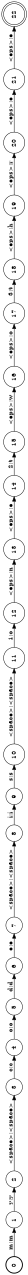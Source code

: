 digraph FST {
rankdir = LR;
size = "8.5,11";
center = 1;
orientation = Landscape;
ranksep = "0.4";
nodesep = "0.25";
0 [label = "0", shape = circle, style = bold, fontsize = 14]
	0 -> 1 [label = "m:m", fontsize = 14];
1 [label = "1", shape = circle, style = solid, fontsize = 14]
	1 -> 2 [label = "y:y", fontsize = 14];
2 [label = "2", shape = circle, style = solid, fontsize = 14]
	2 -> 3 [label = "<space>:<space>", fontsize = 14];
3 [label = "3", shape = circle, style = solid, fontsize = 14]
	3 -> 4 [label = "c:c", fontsize = 14];
4 [label = "4", shape = circle, style = solid, fontsize = 14]
	4 -> 5 [label = "o:o", fontsize = 14];
5 [label = "5", shape = circle, style = solid, fontsize = 14]
	5 -> 6 [label = "d:d", fontsize = 14];
6 [label = "6", shape = circle, style = solid, fontsize = 14]
	6 -> 7 [label = "e:e", fontsize = 14];
7 [label = "7", shape = circle, style = solid, fontsize = 14]
	7 -> 8 [label = "<space>:<space>", fontsize = 14];
8 [label = "8", shape = circle, style = solid, fontsize = 14]
	8 -> 9 [label = "i:i", fontsize = 14];
9 [label = "9", shape = circle, style = solid, fontsize = 14]
	9 -> 10 [label = "s:s", fontsize = 14];
10 [label = "10", shape = circle, style = solid, fontsize = 14]
	10 -> 11 [label = "<space>:<space>", fontsize = 14];
11 [label = "11", shape = circle, style = solid, fontsize = 14]
	11 -> 12 [label = "1:o", fontsize = 14];
12 [label = "12", shape = circle, style = solid, fontsize = 14]
	12 -> 13 [label = "<eps>:n", fontsize = 14];
13 [label = "13", shape = circle, style = solid, fontsize = 14]
	13 -> 14 [label = "<eps>:e", fontsize = 14];
14 [label = "14", shape = circle, style = solid, fontsize = 14]
	14 -> 15 [label = "2:t", fontsize = 14];
15 [label = "15", shape = circle, style = solid, fontsize = 14]
	15 -> 16 [label = "<eps>:w", fontsize = 14];
16 [label = "16", shape = circle, style = solid, fontsize = 14]
	16 -> 17 [label = "<eps>:o", fontsize = 14];
17 [label = "17", shape = circle, style = solid, fontsize = 14]
	17 -> 18 [label = "3:t", fontsize = 14];
18 [label = "18", shape = circle, style = solid, fontsize = 14]
	18 -> 19 [label = "<eps>:h", fontsize = 14];
19 [label = "19", shape = circle, style = solid, fontsize = 14]
	19 -> 20 [label = "<eps>:r", fontsize = 14];
20 [label = "20", shape = circle, style = solid, fontsize = 14]
	20 -> 21 [label = "<eps>:e", fontsize = 14];
21 [label = "21", shape = circle, style = solid, fontsize = 14]
	21 -> 22 [label = "<eps>:e", fontsize = 14];
22 [label = "22", shape = doublecircle, style = solid, fontsize = 14]
}
